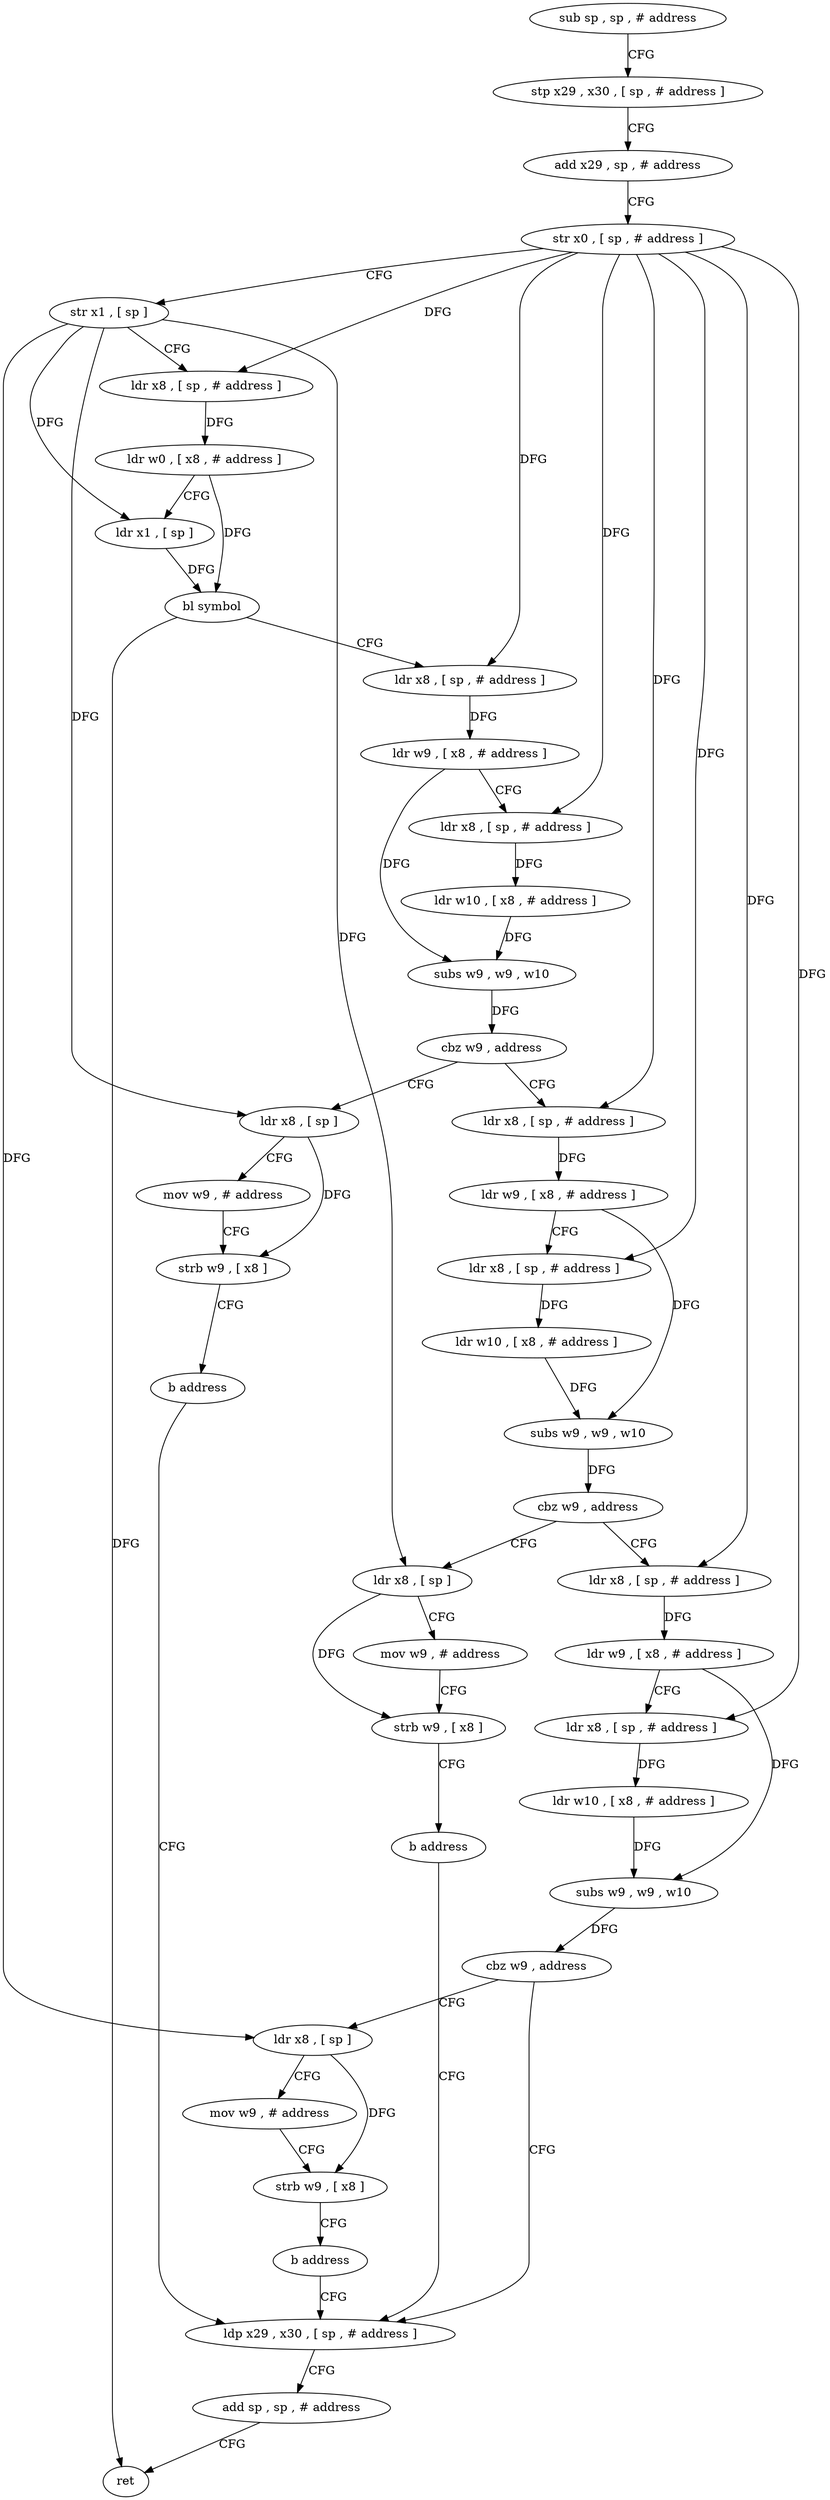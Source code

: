 digraph "func" {
"4257336" [label = "sub sp , sp , # address" ]
"4257340" [label = "stp x29 , x30 , [ sp , # address ]" ]
"4257344" [label = "add x29 , sp , # address" ]
"4257348" [label = "str x0 , [ sp , # address ]" ]
"4257352" [label = "str x1 , [ sp ]" ]
"4257356" [label = "ldr x8 , [ sp , # address ]" ]
"4257360" [label = "ldr w0 , [ x8 , # address ]" ]
"4257364" [label = "ldr x1 , [ sp ]" ]
"4257368" [label = "bl symbol" ]
"4257372" [label = "ldr x8 , [ sp , # address ]" ]
"4257376" [label = "ldr w9 , [ x8 , # address ]" ]
"4257380" [label = "ldr x8 , [ sp , # address ]" ]
"4257384" [label = "ldr w10 , [ x8 , # address ]" ]
"4257388" [label = "subs w9 , w9 , w10" ]
"4257392" [label = "cbz w9 , address" ]
"4257412" [label = "ldr x8 , [ sp , # address ]" ]
"4257396" [label = "ldr x8 , [ sp ]" ]
"4257416" [label = "ldr w9 , [ x8 , # address ]" ]
"4257420" [label = "ldr x8 , [ sp , # address ]" ]
"4257424" [label = "ldr w10 , [ x8 , # address ]" ]
"4257428" [label = "subs w9 , w9 , w10" ]
"4257432" [label = "cbz w9 , address" ]
"4257452" [label = "ldr x8 , [ sp , # address ]" ]
"4257436" [label = "ldr x8 , [ sp ]" ]
"4257400" [label = "mov w9 , # address" ]
"4257404" [label = "strb w9 , [ x8 ]" ]
"4257408" [label = "b address" ]
"4257492" [label = "ldp x29 , x30 , [ sp , # address ]" ]
"4257456" [label = "ldr w9 , [ x8 , # address ]" ]
"4257460" [label = "ldr x8 , [ sp , # address ]" ]
"4257464" [label = "ldr w10 , [ x8 , # address ]" ]
"4257468" [label = "subs w9 , w9 , w10" ]
"4257472" [label = "cbz w9 , address" ]
"4257476" [label = "ldr x8 , [ sp ]" ]
"4257440" [label = "mov w9 , # address" ]
"4257444" [label = "strb w9 , [ x8 ]" ]
"4257448" [label = "b address" ]
"4257496" [label = "add sp , sp , # address" ]
"4257500" [label = "ret" ]
"4257480" [label = "mov w9 , # address" ]
"4257484" [label = "strb w9 , [ x8 ]" ]
"4257488" [label = "b address" ]
"4257336" -> "4257340" [ label = "CFG" ]
"4257340" -> "4257344" [ label = "CFG" ]
"4257344" -> "4257348" [ label = "CFG" ]
"4257348" -> "4257352" [ label = "CFG" ]
"4257348" -> "4257356" [ label = "DFG" ]
"4257348" -> "4257372" [ label = "DFG" ]
"4257348" -> "4257380" [ label = "DFG" ]
"4257348" -> "4257412" [ label = "DFG" ]
"4257348" -> "4257420" [ label = "DFG" ]
"4257348" -> "4257452" [ label = "DFG" ]
"4257348" -> "4257460" [ label = "DFG" ]
"4257352" -> "4257356" [ label = "CFG" ]
"4257352" -> "4257364" [ label = "DFG" ]
"4257352" -> "4257396" [ label = "DFG" ]
"4257352" -> "4257436" [ label = "DFG" ]
"4257352" -> "4257476" [ label = "DFG" ]
"4257356" -> "4257360" [ label = "DFG" ]
"4257360" -> "4257364" [ label = "CFG" ]
"4257360" -> "4257368" [ label = "DFG" ]
"4257364" -> "4257368" [ label = "DFG" ]
"4257368" -> "4257372" [ label = "CFG" ]
"4257368" -> "4257500" [ label = "DFG" ]
"4257372" -> "4257376" [ label = "DFG" ]
"4257376" -> "4257380" [ label = "CFG" ]
"4257376" -> "4257388" [ label = "DFG" ]
"4257380" -> "4257384" [ label = "DFG" ]
"4257384" -> "4257388" [ label = "DFG" ]
"4257388" -> "4257392" [ label = "DFG" ]
"4257392" -> "4257412" [ label = "CFG" ]
"4257392" -> "4257396" [ label = "CFG" ]
"4257412" -> "4257416" [ label = "DFG" ]
"4257396" -> "4257400" [ label = "CFG" ]
"4257396" -> "4257404" [ label = "DFG" ]
"4257416" -> "4257420" [ label = "CFG" ]
"4257416" -> "4257428" [ label = "DFG" ]
"4257420" -> "4257424" [ label = "DFG" ]
"4257424" -> "4257428" [ label = "DFG" ]
"4257428" -> "4257432" [ label = "DFG" ]
"4257432" -> "4257452" [ label = "CFG" ]
"4257432" -> "4257436" [ label = "CFG" ]
"4257452" -> "4257456" [ label = "DFG" ]
"4257436" -> "4257440" [ label = "CFG" ]
"4257436" -> "4257444" [ label = "DFG" ]
"4257400" -> "4257404" [ label = "CFG" ]
"4257404" -> "4257408" [ label = "CFG" ]
"4257408" -> "4257492" [ label = "CFG" ]
"4257492" -> "4257496" [ label = "CFG" ]
"4257456" -> "4257460" [ label = "CFG" ]
"4257456" -> "4257468" [ label = "DFG" ]
"4257460" -> "4257464" [ label = "DFG" ]
"4257464" -> "4257468" [ label = "DFG" ]
"4257468" -> "4257472" [ label = "DFG" ]
"4257472" -> "4257492" [ label = "CFG" ]
"4257472" -> "4257476" [ label = "CFG" ]
"4257476" -> "4257480" [ label = "CFG" ]
"4257476" -> "4257484" [ label = "DFG" ]
"4257440" -> "4257444" [ label = "CFG" ]
"4257444" -> "4257448" [ label = "CFG" ]
"4257448" -> "4257492" [ label = "CFG" ]
"4257496" -> "4257500" [ label = "CFG" ]
"4257480" -> "4257484" [ label = "CFG" ]
"4257484" -> "4257488" [ label = "CFG" ]
"4257488" -> "4257492" [ label = "CFG" ]
}
